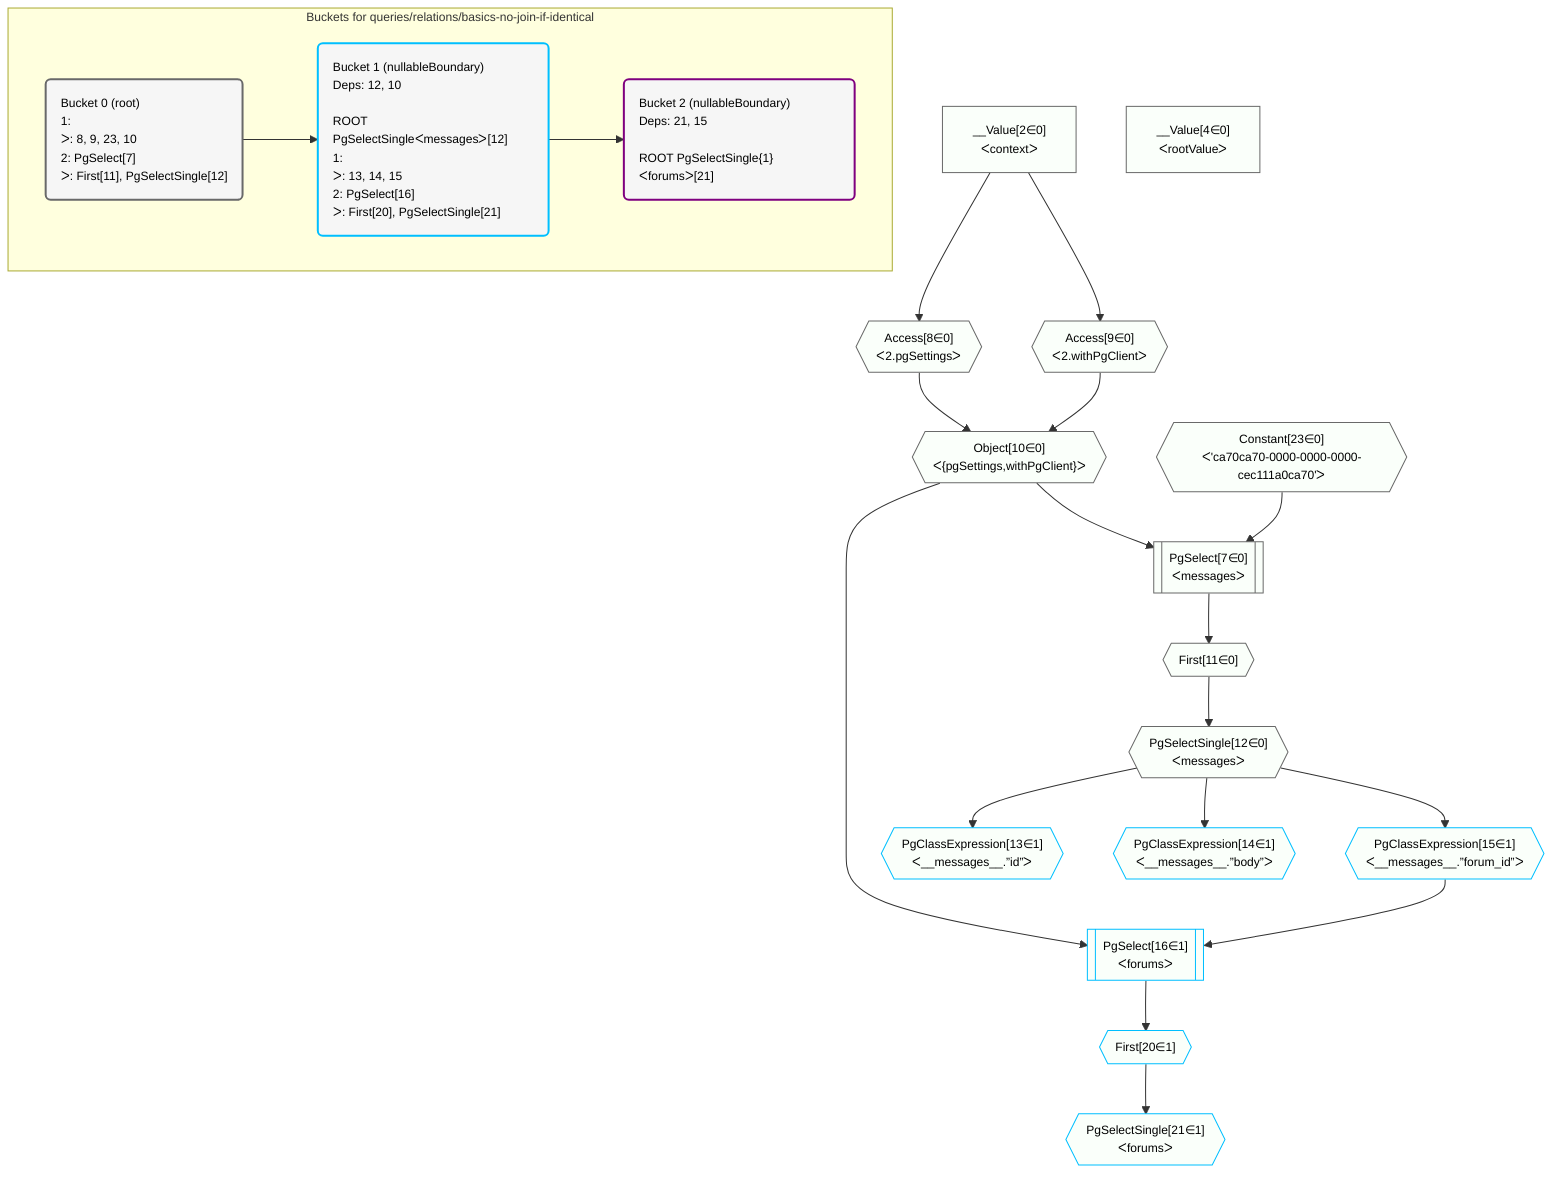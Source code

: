 %%{init: {'themeVariables': { 'fontSize': '12px'}}}%%
graph TD
    classDef path fill:#eee,stroke:#000,color:#000
    classDef plan fill:#fff,stroke-width:1px,color:#000
    classDef itemplan fill:#fff,stroke-width:2px,color:#000
    classDef unbatchedplan fill:#dff,stroke-width:1px,color:#000
    classDef sideeffectplan fill:#fcc,stroke-width:2px,color:#000
    classDef bucket fill:#f6f6f6,color:#000,stroke-width:2px,text-align:left


    %% plan dependencies
    PgSelect7[["PgSelect[7∈0]<br />ᐸmessagesᐳ"]]:::plan
    Object10{{"Object[10∈0]<br />ᐸ{pgSettings,withPgClient}ᐳ"}}:::plan
    Constant23{{"Constant[23∈0]<br />ᐸ'ca70ca70-0000-0000-0000-cec111a0ca70'ᐳ"}}:::plan
    Object10 & Constant23 --> PgSelect7
    Access8{{"Access[8∈0]<br />ᐸ2.pgSettingsᐳ"}}:::plan
    Access9{{"Access[9∈0]<br />ᐸ2.withPgClientᐳ"}}:::plan
    Access8 & Access9 --> Object10
    __Value2["__Value[2∈0]<br />ᐸcontextᐳ"]:::plan
    __Value2 --> Access8
    __Value2 --> Access9
    First11{{"First[11∈0]"}}:::plan
    PgSelect7 --> First11
    PgSelectSingle12{{"PgSelectSingle[12∈0]<br />ᐸmessagesᐳ"}}:::plan
    First11 --> PgSelectSingle12
    __Value4["__Value[4∈0]<br />ᐸrootValueᐳ"]:::plan
    PgSelect16[["PgSelect[16∈1]<br />ᐸforumsᐳ"]]:::plan
    PgClassExpression15{{"PgClassExpression[15∈1]<br />ᐸ__messages__.”forum_id”ᐳ"}}:::plan
    Object10 & PgClassExpression15 --> PgSelect16
    PgClassExpression13{{"PgClassExpression[13∈1]<br />ᐸ__messages__.”id”ᐳ"}}:::plan
    PgSelectSingle12 --> PgClassExpression13
    PgClassExpression14{{"PgClassExpression[14∈1]<br />ᐸ__messages__.”body”ᐳ"}}:::plan
    PgSelectSingle12 --> PgClassExpression14
    PgSelectSingle12 --> PgClassExpression15
    First20{{"First[20∈1]"}}:::plan
    PgSelect16 --> First20
    PgSelectSingle21{{"PgSelectSingle[21∈1]<br />ᐸforumsᐳ"}}:::plan
    First20 --> PgSelectSingle21

    %% define steps

    subgraph "Buckets for queries/relations/basics-no-join-if-identical"
    Bucket0("Bucket 0 (root)<br />1: <br />ᐳ: 8, 9, 23, 10<br />2: PgSelect[7]<br />ᐳ: First[11], PgSelectSingle[12]"):::bucket
    classDef bucket0 stroke:#696969
    class Bucket0,__Value2,__Value4,PgSelect7,Access8,Access9,Object10,First11,PgSelectSingle12,Constant23 bucket0
    Bucket1("Bucket 1 (nullableBoundary)<br />Deps: 12, 10<br /><br />ROOT PgSelectSingleᐸmessagesᐳ[12]<br />1: <br />ᐳ: 13, 14, 15<br />2: PgSelect[16]<br />ᐳ: First[20], PgSelectSingle[21]"):::bucket
    classDef bucket1 stroke:#00bfff
    class Bucket1,PgClassExpression13,PgClassExpression14,PgClassExpression15,PgSelect16,First20,PgSelectSingle21 bucket1
    Bucket2("Bucket 2 (nullableBoundary)<br />Deps: 21, 15<br /><br />ROOT PgSelectSingle{1}ᐸforumsᐳ[21]"):::bucket
    classDef bucket2 stroke:#7f007f
    class Bucket2 bucket2
    Bucket0 --> Bucket1
    Bucket1 --> Bucket2
    classDef unary fill:#fafffa,borderWidth:8px
    class PgSelect7,Object10,Access8,Access9,First11,PgSelectSingle12,__Value2,__Value4,Constant23,PgSelect16,PgClassExpression13,PgClassExpression14,PgClassExpression15,First20,PgSelectSingle21 unary
    end